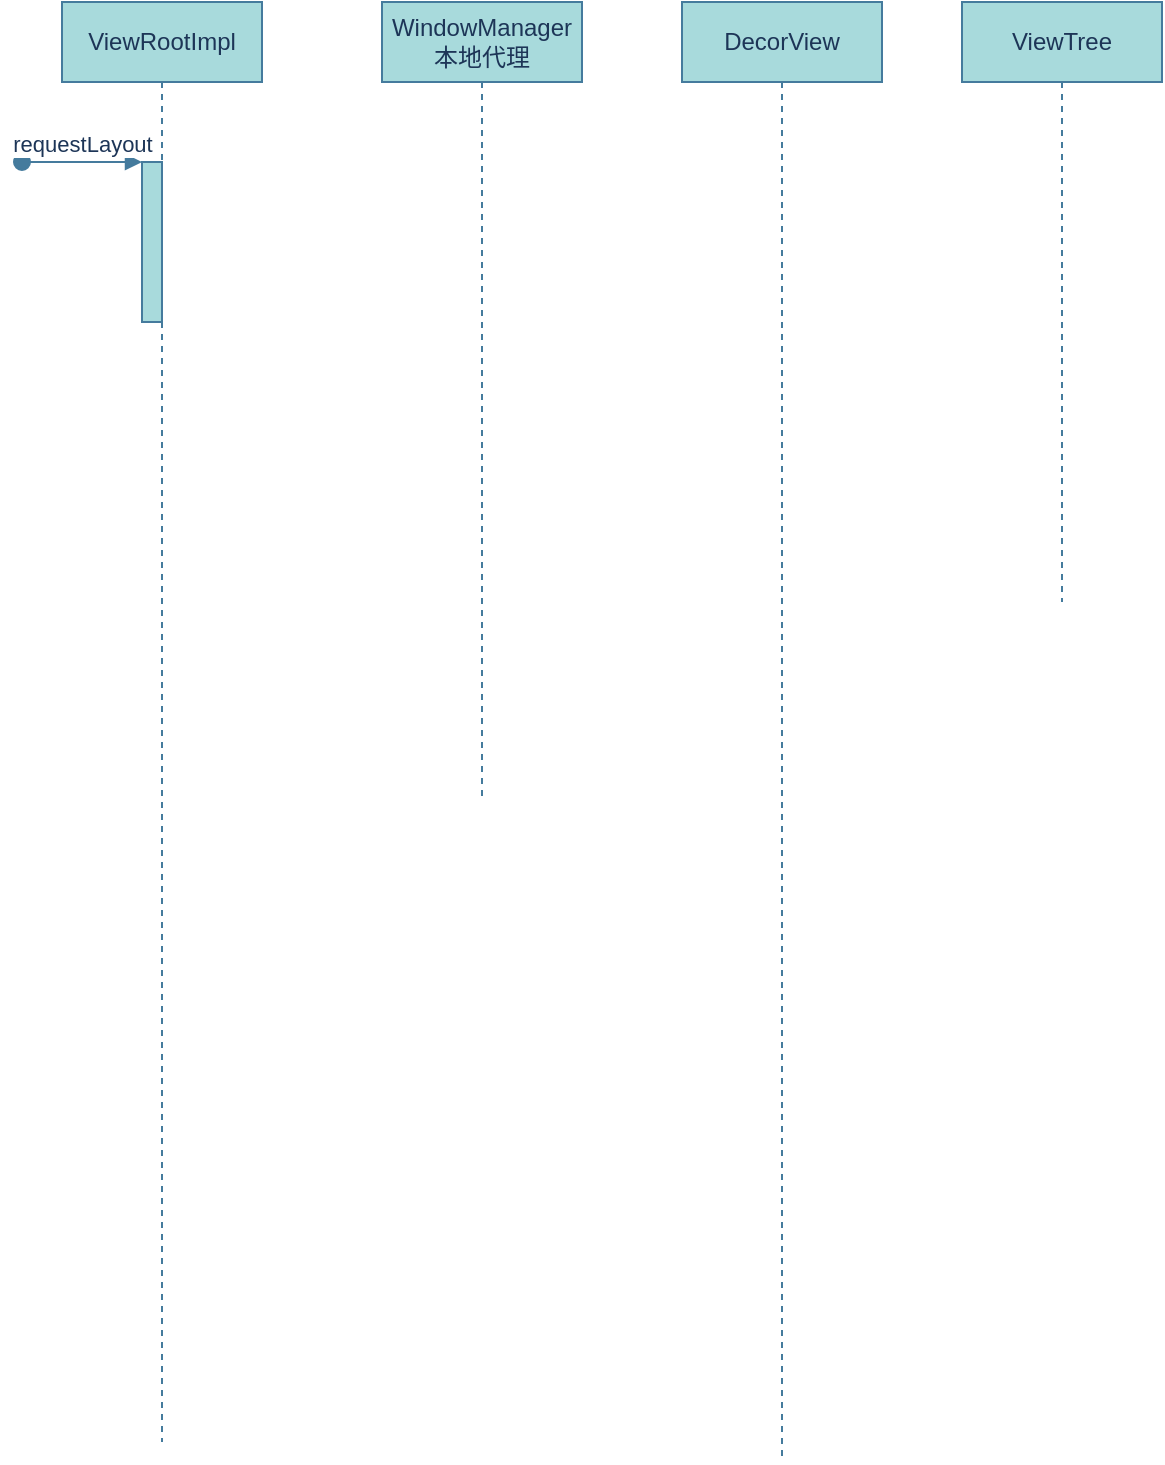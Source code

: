 <mxfile version="16.5.3" type="github">
  <diagram id="4_MvJZbQ4KGRWns48lMO" name="Page-1">
    <mxGraphModel dx="914" dy="612" grid="1" gridSize="10" guides="1" tooltips="1" connect="1" arrows="1" fold="1" page="1" pageScale="1" pageWidth="850" pageHeight="1100" math="0" shadow="0">
      <root>
        <mxCell id="0" />
        <mxCell id="1" parent="0" />
        <mxCell id="CiGQHhAC6o2fzIwNxQN8-1" value="ViewRootImpl" style="shape=umlLifeline;perimeter=lifelinePerimeter;whiteSpace=wrap;html=1;container=1;collapsible=0;recursiveResize=0;outlineConnect=0;rounded=0;sketch=0;fontColor=#1D3557;strokeColor=#457B9D;fillColor=#A8DADC;" vertex="1" parent="1">
          <mxGeometry x="60" y="20" width="100" height="720" as="geometry" />
        </mxCell>
        <mxCell id="CiGQHhAC6o2fzIwNxQN8-5" value="" style="html=1;points=[];perimeter=orthogonalPerimeter;rounded=0;sketch=0;fontColor=#1D3557;strokeColor=#457B9D;fillColor=#A8DADC;" vertex="1" parent="CiGQHhAC6o2fzIwNxQN8-1">
          <mxGeometry x="40" y="80" width="10" height="80" as="geometry" />
        </mxCell>
        <mxCell id="CiGQHhAC6o2fzIwNxQN8-6" value="requestLayout" style="html=1;verticalAlign=bottom;startArrow=oval;endArrow=block;startSize=8;rounded=1;sketch=0;fontColor=#1D3557;strokeColor=#457B9D;fillColor=#A8DADC;curved=0;" edge="1" target="CiGQHhAC6o2fzIwNxQN8-5" parent="CiGQHhAC6o2fzIwNxQN8-1">
          <mxGeometry relative="1" as="geometry">
            <mxPoint x="-20" y="80" as="sourcePoint" />
          </mxGeometry>
        </mxCell>
        <mxCell id="CiGQHhAC6o2fzIwNxQN8-2" value="DecorView" style="shape=umlLifeline;perimeter=lifelinePerimeter;whiteSpace=wrap;html=1;container=1;collapsible=0;recursiveResize=0;outlineConnect=0;rounded=0;sketch=0;fontColor=#1D3557;strokeColor=#457B9D;fillColor=#A8DADC;" vertex="1" parent="1">
          <mxGeometry x="370" y="20" width="100" height="730" as="geometry" />
        </mxCell>
        <mxCell id="CiGQHhAC6o2fzIwNxQN8-3" value="WindowManager&lt;br&gt;本地代理" style="shape=umlLifeline;perimeter=lifelinePerimeter;whiteSpace=wrap;html=1;container=1;collapsible=0;recursiveResize=0;outlineConnect=0;rounded=0;sketch=0;fontColor=#1D3557;strokeColor=#457B9D;fillColor=#A8DADC;" vertex="1" parent="1">
          <mxGeometry x="220" y="20" width="100" height="400" as="geometry" />
        </mxCell>
        <mxCell id="CiGQHhAC6o2fzIwNxQN8-4" value="ViewTree" style="shape=umlLifeline;perimeter=lifelinePerimeter;whiteSpace=wrap;html=1;container=1;collapsible=0;recursiveResize=0;outlineConnect=0;rounded=0;sketch=0;fontColor=#1D3557;strokeColor=#457B9D;fillColor=#A8DADC;" vertex="1" parent="1">
          <mxGeometry x="510" y="20" width="100" height="300" as="geometry" />
        </mxCell>
      </root>
    </mxGraphModel>
  </diagram>
</mxfile>
